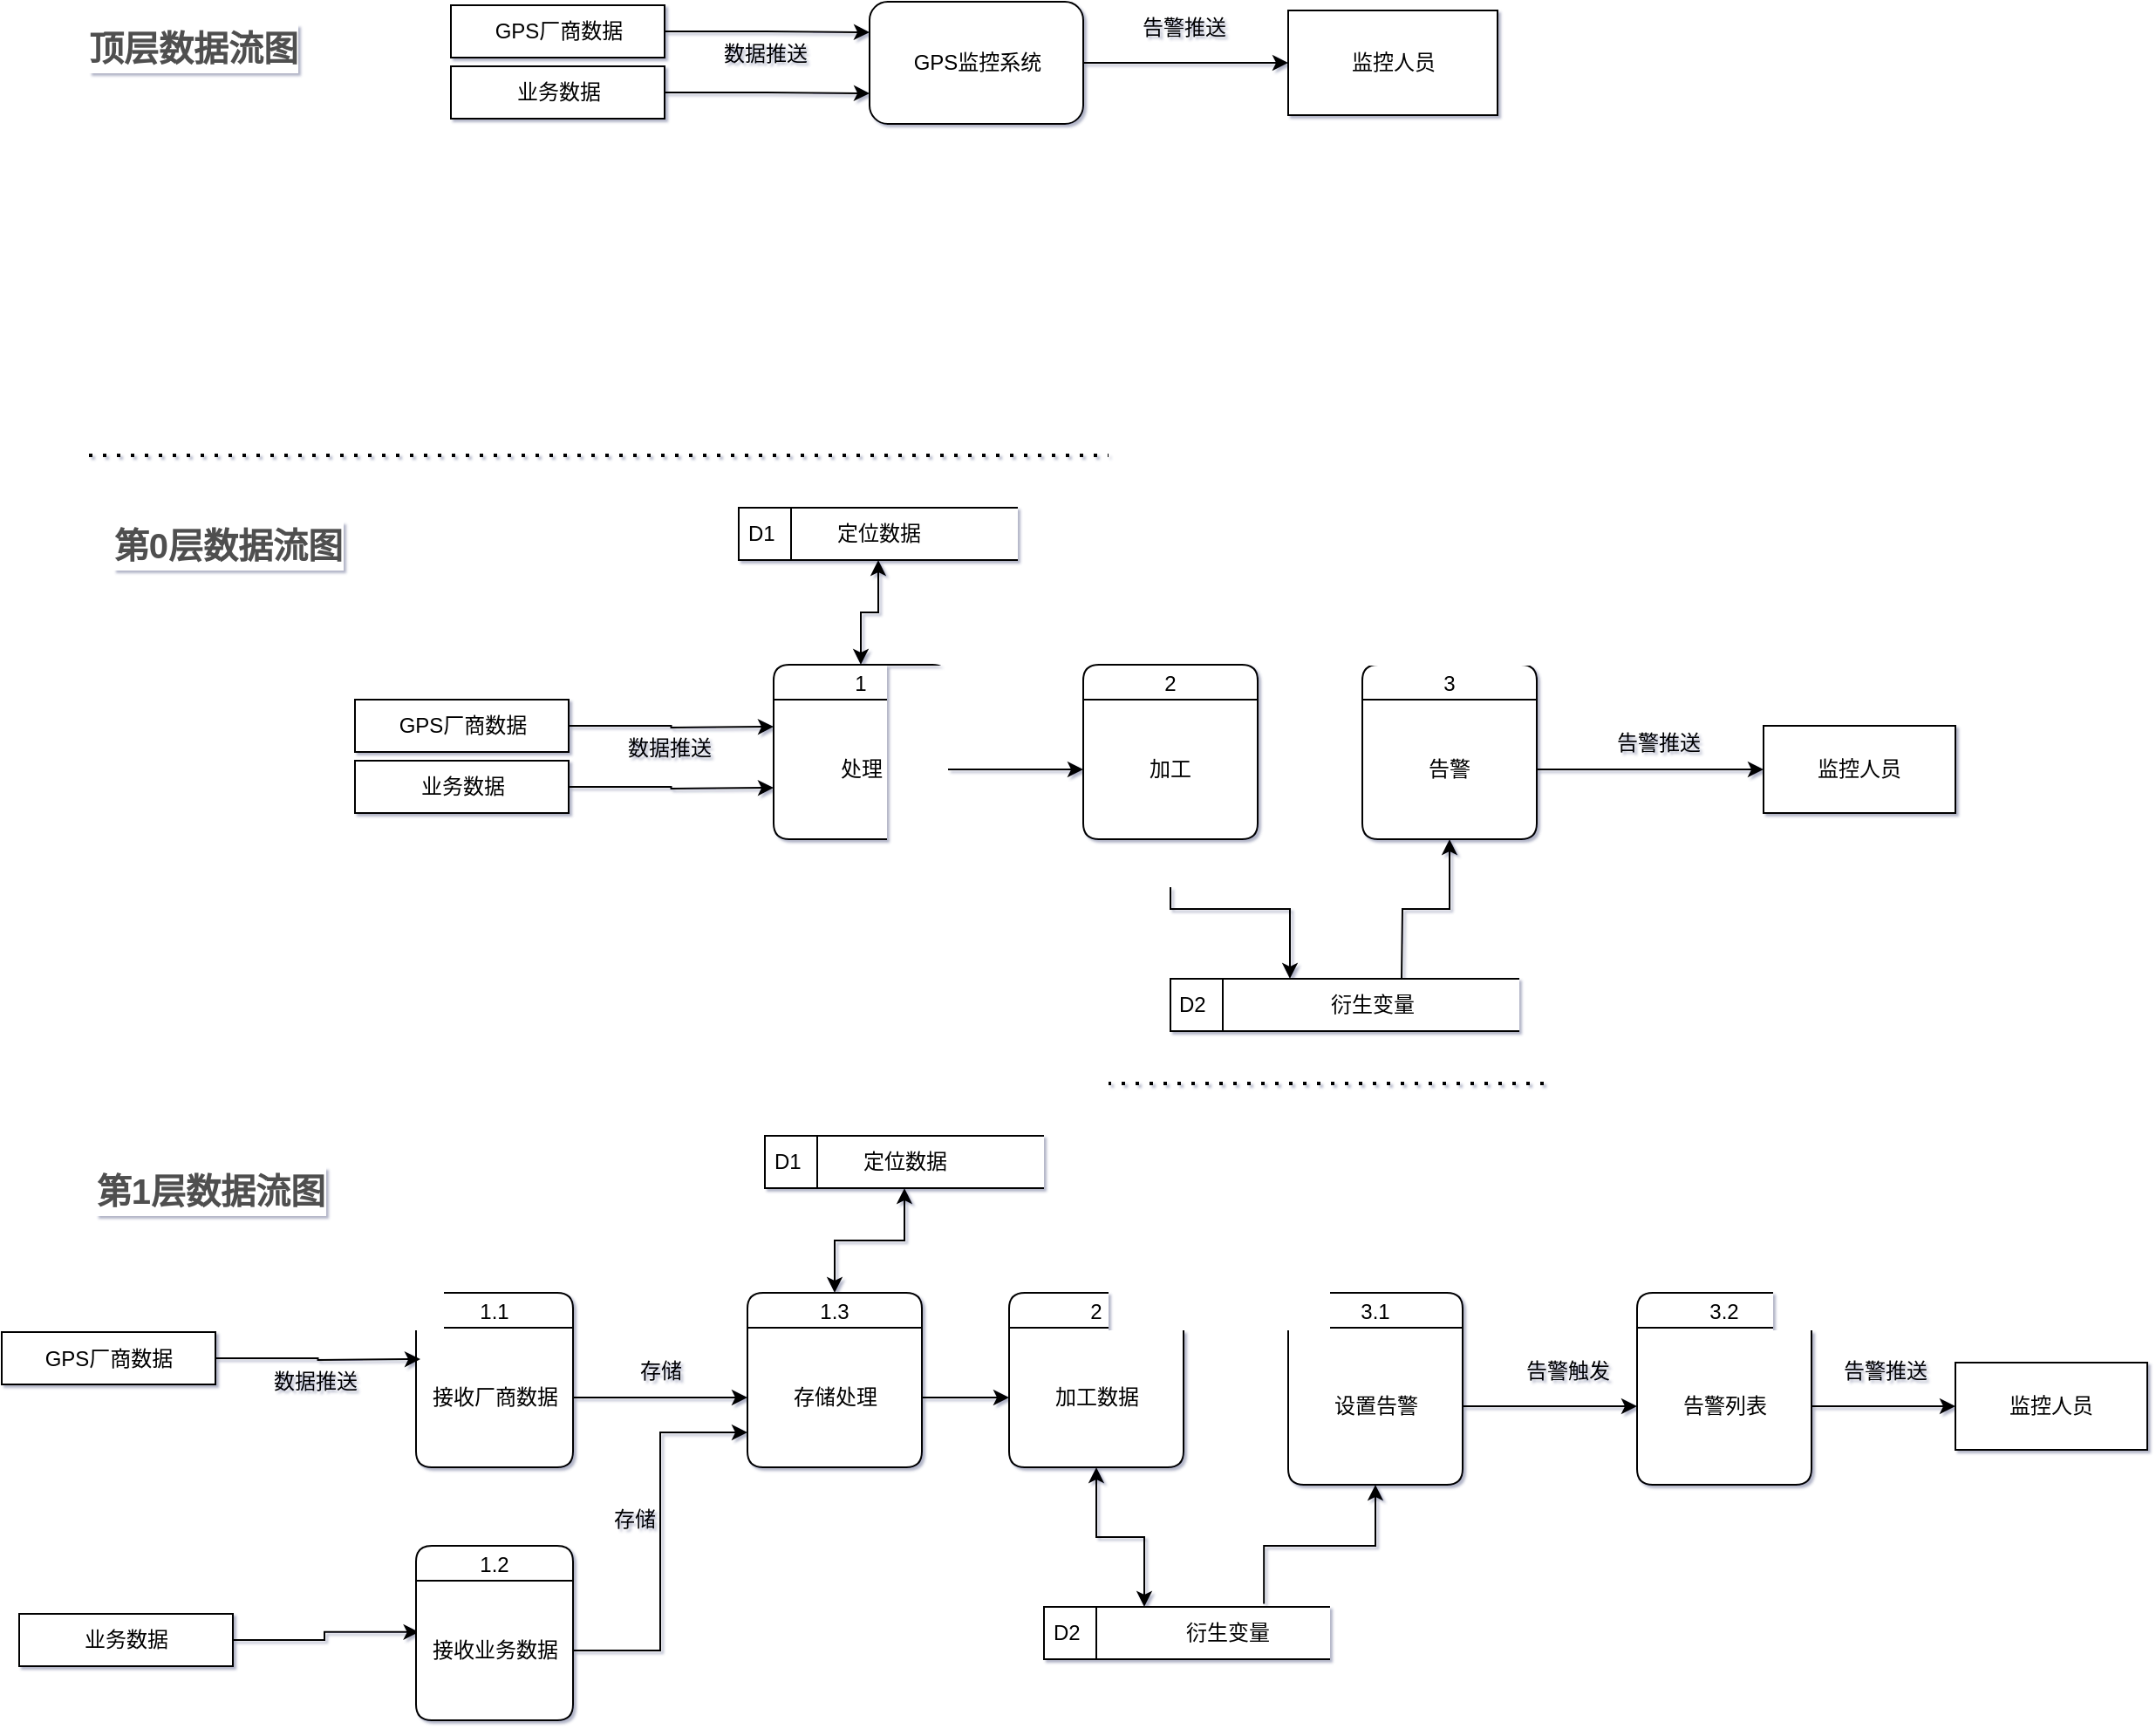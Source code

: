 <mxfile version="20.3.1" type="github">
  <diagram name="Page-1" id="b520641d-4fe3-3701-9064-5fc419738815">
    <mxGraphModel dx="1632" dy="946" grid="1" gridSize="10" guides="1" tooltips="1" connect="1" arrows="1" fold="1" page="1" pageScale="1" pageWidth="1654" pageHeight="1169" background="none" math="0" shadow="1">
      <root>
        <mxCell id="0" />
        <mxCell id="1" parent="0" />
        <mxCell id="GAWejYHowwfh6FQVTsCk-2" value="D1" style="html=1;dashed=0;whitespace=wrap;shape=mxgraph.dfd.dataStoreID;align=left;spacingLeft=3;points=[[0,0],[0.5,0],[1,0],[0,0.5],[1,0.5],[0,1],[0.5,1],[1,1]];" vertex="1" parent="1">
          <mxGeometry x="492.5" y="330" width="160" height="30" as="geometry" />
        </mxCell>
        <mxCell id="GAWejYHowwfh6FQVTsCk-23" style="edgeStyle=orthogonalEdgeStyle;rounded=0;orthogonalLoop=1;jettySize=auto;html=1;entryX=0.5;entryY=1;entryDx=0;entryDy=0;startArrow=classic;startFill=1;" edge="1" parent="1" source="GAWejYHowwfh6FQVTsCk-4" target="GAWejYHowwfh6FQVTsCk-16">
          <mxGeometry relative="1" as="geometry" />
        </mxCell>
        <mxCell id="GAWejYHowwfh6FQVTsCk-4" value="1" style="swimlane;fontStyle=0;childLayout=stackLayout;horizontal=1;startSize=20;fillColor=#ffffff;horizontalStack=0;resizeParent=1;resizeParentMax=0;resizeLast=0;collapsible=0;marginBottom=0;swimlaneFillColor=#ffffff;rounded=1;" vertex="1" parent="1">
          <mxGeometry x="512.5" y="420" width="100" height="100" as="geometry" />
        </mxCell>
        <mxCell id="GAWejYHowwfh6FQVTsCk-15" value="处理" style="text;html=1;strokeColor=none;fillColor=none;align=center;verticalAlign=middle;whiteSpace=wrap;rounded=0;" vertex="1" parent="GAWejYHowwfh6FQVTsCk-4">
          <mxGeometry y="20" width="100" height="80" as="geometry" />
        </mxCell>
        <mxCell id="GAWejYHowwfh6FQVTsCk-10" value="" style="edgeStyle=orthogonalEdgeStyle;rounded=0;orthogonalLoop=1;jettySize=auto;html=1;entryX=0;entryY=0.5;entryDx=0;entryDy=0;" edge="1" parent="1" source="GAWejYHowwfh6FQVTsCk-6" target="GAWejYHowwfh6FQVTsCk-11">
          <mxGeometry relative="1" as="geometry">
            <mxPoint x="737.5" y="70" as="targetPoint" />
          </mxGeometry>
        </mxCell>
        <mxCell id="GAWejYHowwfh6FQVTsCk-6" value="GPS监控系统" style="rounded=1;whiteSpace=wrap;html=1;" vertex="1" parent="1">
          <mxGeometry x="567.5" y="40" width="122.5" height="70" as="geometry" />
        </mxCell>
        <mxCell id="GAWejYHowwfh6FQVTsCk-84" style="edgeStyle=orthogonalEdgeStyle;rounded=0;orthogonalLoop=1;jettySize=auto;html=1;exitX=1;exitY=0.5;exitDx=0;exitDy=0;entryX=0;entryY=0.25;entryDx=0;entryDy=0;startArrow=none;startFill=0;" edge="1" parent="1" source="GAWejYHowwfh6FQVTsCk-7" target="GAWejYHowwfh6FQVTsCk-6">
          <mxGeometry relative="1" as="geometry" />
        </mxCell>
        <mxCell id="GAWejYHowwfh6FQVTsCk-7" value="GPS厂商数据" style="rounded=0;whiteSpace=wrap;html=1;" vertex="1" parent="1">
          <mxGeometry x="327.5" y="42" width="122.5" height="30" as="geometry" />
        </mxCell>
        <mxCell id="GAWejYHowwfh6FQVTsCk-11" value="监控人员" style="rounded=0;whiteSpace=wrap;html=1;" vertex="1" parent="1">
          <mxGeometry x="807.5" y="45" width="120" height="60" as="geometry" />
        </mxCell>
        <mxCell id="GAWejYHowwfh6FQVTsCk-12" value="数据推送" style="text;html=1;strokeColor=none;fillColor=none;align=center;verticalAlign=middle;whiteSpace=wrap;rounded=0;" vertex="1" parent="1">
          <mxGeometry x="477.5" y="55" width="60" height="30" as="geometry" />
        </mxCell>
        <mxCell id="GAWejYHowwfh6FQVTsCk-13" value="告警推送" style="text;html=1;strokeColor=none;fillColor=none;align=center;verticalAlign=middle;whiteSpace=wrap;rounded=0;" vertex="1" parent="1">
          <mxGeometry x="717.5" y="40" width="60" height="30" as="geometry" />
        </mxCell>
        <mxCell id="GAWejYHowwfh6FQVTsCk-16" value="定位数据" style="text;html=1;strokeColor=none;fillColor=none;align=center;verticalAlign=middle;whiteSpace=wrap;rounded=0;" vertex="1" parent="1">
          <mxGeometry x="522.5" y="330" width="100" height="30" as="geometry" />
        </mxCell>
        <mxCell id="GAWejYHowwfh6FQVTsCk-24" value="D2" style="html=1;dashed=0;whitespace=wrap;shape=mxgraph.dfd.dataStoreID;align=left;spacingLeft=3;points=[[0,0],[0.5,0],[1,0],[0,0.5],[1,0.5],[0,1],[0.5,1],[1,1]];" vertex="1" parent="1">
          <mxGeometry x="740" y="600" width="200" height="30" as="geometry" />
        </mxCell>
        <mxCell id="GAWejYHowwfh6FQVTsCk-35" style="edgeStyle=orthogonalEdgeStyle;rounded=0;orthogonalLoop=1;jettySize=auto;html=1;exitX=0.75;exitY=0;exitDx=0;exitDy=0;entryX=0.5;entryY=1;entryDx=0;entryDy=0;startArrow=none;startFill=0;" edge="1" parent="1" target="GAWejYHowwfh6FQVTsCk-28">
          <mxGeometry relative="1" as="geometry">
            <mxPoint x="872.5" y="600.0" as="sourcePoint" />
          </mxGeometry>
        </mxCell>
        <mxCell id="GAWejYHowwfh6FQVTsCk-25" value="衍生变量" style="text;html=1;strokeColor=none;fillColor=none;align=center;verticalAlign=middle;whiteSpace=wrap;rounded=0;" vertex="1" parent="1">
          <mxGeometry x="761" y="600" width="190" height="30" as="geometry" />
        </mxCell>
        <mxCell id="GAWejYHowwfh6FQVTsCk-26" style="edgeStyle=orthogonalEdgeStyle;rounded=0;orthogonalLoop=1;jettySize=auto;html=1;exitX=0.5;exitY=1;exitDx=0;exitDy=0;startArrow=none;startFill=0;entryX=0.25;entryY=0;entryDx=0;entryDy=0;" edge="1" parent="1" source="GAWejYHowwfh6FQVTsCk-98" target="GAWejYHowwfh6FQVTsCk-25">
          <mxGeometry relative="1" as="geometry">
            <mxPoint x="612.5" y="580" as="targetPoint" />
          </mxGeometry>
        </mxCell>
        <mxCell id="GAWejYHowwfh6FQVTsCk-27" value="3" style="swimlane;fontStyle=0;childLayout=stackLayout;horizontal=1;startSize=20;fillColor=#ffffff;horizontalStack=0;resizeParent=1;resizeParentMax=0;resizeLast=0;collapsible=0;marginBottom=0;swimlaneFillColor=#ffffff;rounded=1;" vertex="1" parent="1">
          <mxGeometry x="850" y="420" width="100" height="100" as="geometry" />
        </mxCell>
        <mxCell id="GAWejYHowwfh6FQVTsCk-28" value="告警" style="text;html=1;strokeColor=none;fillColor=none;align=center;verticalAlign=middle;whiteSpace=wrap;rounded=0;" vertex="1" parent="GAWejYHowwfh6FQVTsCk-27">
          <mxGeometry y="20" width="100" height="80" as="geometry" />
        </mxCell>
        <mxCell id="GAWejYHowwfh6FQVTsCk-32" value="监控人员" style="rounded=0;whiteSpace=wrap;html=1;" vertex="1" parent="1">
          <mxGeometry x="1080" y="455" width="110" height="50" as="geometry" />
        </mxCell>
        <mxCell id="GAWejYHowwfh6FQVTsCk-34" style="edgeStyle=orthogonalEdgeStyle;rounded=0;orthogonalLoop=1;jettySize=auto;html=1;exitX=1;exitY=0.5;exitDx=0;exitDy=0;entryX=0;entryY=0.5;entryDx=0;entryDy=0;startArrow=none;startFill=0;" edge="1" parent="1" source="GAWejYHowwfh6FQVTsCk-28" target="GAWejYHowwfh6FQVTsCk-32">
          <mxGeometry relative="1" as="geometry" />
        </mxCell>
        <mxCell id="GAWejYHowwfh6FQVTsCk-36" value="告警推送" style="text;html=1;strokeColor=none;fillColor=none;align=center;verticalAlign=middle;whiteSpace=wrap;rounded=0;" vertex="1" parent="1">
          <mxGeometry x="990" y="450" width="60" height="30" as="geometry" />
        </mxCell>
        <mxCell id="GAWejYHowwfh6FQVTsCk-39" value="D1" style="html=1;dashed=0;whitespace=wrap;shape=mxgraph.dfd.dataStoreID;align=left;spacingLeft=3;points=[[0,0],[0.5,0],[1,0],[0,0.5],[1,0.5],[0,1],[0.5,1],[1,1]];" vertex="1" parent="1">
          <mxGeometry x="507.5" y="690" width="160" height="30" as="geometry" />
        </mxCell>
        <mxCell id="GAWejYHowwfh6FQVTsCk-42" style="edgeStyle=orthogonalEdgeStyle;rounded=0;orthogonalLoop=1;jettySize=auto;html=1;entryX=0.5;entryY=1;entryDx=0;entryDy=0;startArrow=classic;startFill=1;" edge="1" parent="1" source="GAWejYHowwfh6FQVTsCk-43" target="GAWejYHowwfh6FQVTsCk-45">
          <mxGeometry relative="1" as="geometry" />
        </mxCell>
        <mxCell id="GAWejYHowwfh6FQVTsCk-43" value="1.3" style="swimlane;fontStyle=0;childLayout=stackLayout;horizontal=1;startSize=20;fillColor=#ffffff;horizontalStack=0;resizeParent=1;resizeParentMax=0;resizeLast=0;collapsible=0;marginBottom=0;swimlaneFillColor=#ffffff;rounded=1;" vertex="1" parent="1">
          <mxGeometry x="497.5" y="780" width="100" height="100" as="geometry" />
        </mxCell>
        <mxCell id="GAWejYHowwfh6FQVTsCk-44" value="存储处理" style="text;html=1;strokeColor=none;fillColor=none;align=center;verticalAlign=middle;whiteSpace=wrap;rounded=0;" vertex="1" parent="GAWejYHowwfh6FQVTsCk-43">
          <mxGeometry y="20" width="100" height="80" as="geometry" />
        </mxCell>
        <mxCell id="GAWejYHowwfh6FQVTsCk-45" value="定位数据" style="text;html=1;strokeColor=none;fillColor=none;align=center;verticalAlign=middle;whiteSpace=wrap;rounded=0;" vertex="1" parent="1">
          <mxGeometry x="537.5" y="690" width="100" height="30" as="geometry" />
        </mxCell>
        <mxCell id="GAWejYHowwfh6FQVTsCk-47" value="D2" style="html=1;dashed=0;whitespace=wrap;shape=mxgraph.dfd.dataStoreID;align=left;spacingLeft=3;points=[[0,0],[0.5,0],[1,0],[0,0.5],[1,0.5],[0,1],[0.5,1],[1,1]];" vertex="1" parent="1">
          <mxGeometry x="667.5" y="960" width="200" height="30" as="geometry" />
        </mxCell>
        <mxCell id="GAWejYHowwfh6FQVTsCk-48" style="edgeStyle=orthogonalEdgeStyle;rounded=0;orthogonalLoop=1;jettySize=auto;html=1;exitX=0.611;exitY=-0.06;exitDx=0;exitDy=0;entryX=0.5;entryY=1;entryDx=0;entryDy=0;startArrow=none;startFill=0;exitPerimeter=0;" edge="1" parent="1" source="GAWejYHowwfh6FQVTsCk-49" target="GAWejYHowwfh6FQVTsCk-52">
          <mxGeometry relative="1" as="geometry">
            <mxPoint x="830" y="960" as="sourcePoint" />
          </mxGeometry>
        </mxCell>
        <mxCell id="GAWejYHowwfh6FQVTsCk-49" value="衍生变量" style="text;html=1;strokeColor=none;fillColor=none;align=center;verticalAlign=middle;whiteSpace=wrap;rounded=0;" vertex="1" parent="1">
          <mxGeometry x="677.5" y="960" width="190" height="30" as="geometry" />
        </mxCell>
        <mxCell id="GAWejYHowwfh6FQVTsCk-50" style="edgeStyle=orthogonalEdgeStyle;rounded=0;orthogonalLoop=1;jettySize=auto;html=1;exitX=0.5;exitY=1;exitDx=0;exitDy=0;startArrow=classic;startFill=1;entryX=0.25;entryY=0;entryDx=0;entryDy=0;" edge="1" parent="1" source="GAWejYHowwfh6FQVTsCk-68" target="GAWejYHowwfh6FQVTsCk-49">
          <mxGeometry relative="1" as="geometry">
            <mxPoint x="627.5" y="940" as="targetPoint" />
          </mxGeometry>
        </mxCell>
        <mxCell id="GAWejYHowwfh6FQVTsCk-51" value="3.1" style="swimlane;fontStyle=0;childLayout=stackLayout;horizontal=1;startSize=20;fillColor=#ffffff;horizontalStack=0;resizeParent=1;resizeParentMax=0;resizeLast=0;collapsible=0;marginBottom=0;swimlaneFillColor=#ffffff;rounded=1;" vertex="1" parent="1">
          <mxGeometry x="807.5" y="780" width="100" height="110" as="geometry" />
        </mxCell>
        <mxCell id="GAWejYHowwfh6FQVTsCk-52" value="设置告警" style="text;html=1;strokeColor=none;fillColor=none;align=center;verticalAlign=middle;whiteSpace=wrap;rounded=0;" vertex="1" parent="GAWejYHowwfh6FQVTsCk-51">
          <mxGeometry y="20" width="100" height="90" as="geometry" />
        </mxCell>
        <mxCell id="GAWejYHowwfh6FQVTsCk-54" style="edgeStyle=orthogonalEdgeStyle;rounded=0;orthogonalLoop=1;jettySize=auto;html=1;exitX=1;exitY=0.5;exitDx=0;exitDy=0;startArrow=none;startFill=0;" edge="1" parent="1" source="GAWejYHowwfh6FQVTsCk-52">
          <mxGeometry relative="1" as="geometry">
            <mxPoint x="1007.5" y="845" as="targetPoint" />
          </mxGeometry>
        </mxCell>
        <mxCell id="GAWejYHowwfh6FQVTsCk-55" value="告警触发" style="text;html=1;strokeColor=none;fillColor=none;align=center;verticalAlign=middle;whiteSpace=wrap;rounded=0;" vertex="1" parent="1">
          <mxGeometry x="937.5" y="810" width="60" height="30" as="geometry" />
        </mxCell>
        <mxCell id="GAWejYHowwfh6FQVTsCk-60" value="1.1" style="swimlane;fontStyle=0;childLayout=stackLayout;horizontal=1;startSize=20;fillColor=#ffffff;horizontalStack=0;resizeParent=1;resizeParentMax=0;resizeLast=0;collapsible=0;marginBottom=0;swimlaneFillColor=#ffffff;rounded=1;" vertex="1" parent="1">
          <mxGeometry x="307.5" y="780" width="90" height="100" as="geometry" />
        </mxCell>
        <mxCell id="GAWejYHowwfh6FQVTsCk-61" value="接收厂商数据" style="text;html=1;strokeColor=none;fillColor=none;align=center;verticalAlign=middle;whiteSpace=wrap;rounded=0;" vertex="1" parent="GAWejYHowwfh6FQVTsCk-60">
          <mxGeometry y="20" width="90" height="80" as="geometry" />
        </mxCell>
        <mxCell id="GAWejYHowwfh6FQVTsCk-63" style="edgeStyle=orthogonalEdgeStyle;rounded=0;orthogonalLoop=1;jettySize=auto;html=1;exitX=1;exitY=0.5;exitDx=0;exitDy=0;startArrow=none;startFill=0;" edge="1" parent="1" source="GAWejYHowwfh6FQVTsCk-61" target="GAWejYHowwfh6FQVTsCk-44">
          <mxGeometry relative="1" as="geometry" />
        </mxCell>
        <mxCell id="GAWejYHowwfh6FQVTsCk-65" value="存储" style="text;html=1;strokeColor=none;fillColor=none;align=center;verticalAlign=middle;whiteSpace=wrap;rounded=0;" vertex="1" parent="1">
          <mxGeometry x="397.5" y="810" width="100" height="30" as="geometry" />
        </mxCell>
        <mxCell id="GAWejYHowwfh6FQVTsCk-67" value="2" style="swimlane;fontStyle=0;childLayout=stackLayout;horizontal=1;startSize=20;fillColor=#ffffff;horizontalStack=0;resizeParent=1;resizeParentMax=0;resizeLast=0;collapsible=0;marginBottom=0;swimlaneFillColor=#ffffff;rounded=1;" vertex="1" parent="1">
          <mxGeometry x="647.5" y="780" width="100" height="100" as="geometry" />
        </mxCell>
        <mxCell id="GAWejYHowwfh6FQVTsCk-68" value="加工数据" style="text;html=1;strokeColor=none;fillColor=none;align=center;verticalAlign=middle;whiteSpace=wrap;rounded=0;" vertex="1" parent="GAWejYHowwfh6FQVTsCk-67">
          <mxGeometry y="20" width="100" height="80" as="geometry" />
        </mxCell>
        <mxCell id="GAWejYHowwfh6FQVTsCk-69" style="edgeStyle=orthogonalEdgeStyle;rounded=0;orthogonalLoop=1;jettySize=auto;html=1;exitX=1;exitY=0.5;exitDx=0;exitDy=0;startArrow=none;startFill=0;" edge="1" parent="1" source="GAWejYHowwfh6FQVTsCk-44" target="GAWejYHowwfh6FQVTsCk-68">
          <mxGeometry relative="1" as="geometry" />
        </mxCell>
        <mxCell id="GAWejYHowwfh6FQVTsCk-71" value="3.2" style="swimlane;fontStyle=0;childLayout=stackLayout;horizontal=1;startSize=20;fillColor=#ffffff;horizontalStack=0;resizeParent=1;resizeParentMax=0;resizeLast=0;collapsible=0;marginBottom=0;swimlaneFillColor=#ffffff;rounded=1;" vertex="1" parent="1">
          <mxGeometry x="1007.5" y="780" width="100" height="110" as="geometry" />
        </mxCell>
        <mxCell id="GAWejYHowwfh6FQVTsCk-72" value="告警列表" style="text;html=1;strokeColor=none;fillColor=none;align=center;verticalAlign=middle;whiteSpace=wrap;rounded=0;" vertex="1" parent="GAWejYHowwfh6FQVTsCk-71">
          <mxGeometry y="20" width="100" height="90" as="geometry" />
        </mxCell>
        <mxCell id="GAWejYHowwfh6FQVTsCk-74" value="监控人员" style="rounded=0;whiteSpace=wrap;html=1;" vertex="1" parent="1">
          <mxGeometry x="1190" y="820" width="110" height="50" as="geometry" />
        </mxCell>
        <mxCell id="GAWejYHowwfh6FQVTsCk-76" value="告警推送" style="text;html=1;strokeColor=none;fillColor=none;align=center;verticalAlign=middle;whiteSpace=wrap;rounded=0;" vertex="1" parent="1">
          <mxGeometry x="1120" y="810" width="60" height="30" as="geometry" />
        </mxCell>
        <mxCell id="GAWejYHowwfh6FQVTsCk-78" value="" style="endArrow=none;dashed=1;html=1;dashPattern=1 3;strokeWidth=2;rounded=0;" edge="1" parent="1">
          <mxGeometry width="50" height="50" relative="1" as="geometry">
            <mxPoint x="120" y="300" as="sourcePoint" />
            <mxPoint x="1160" y="300" as="targetPoint" />
          </mxGeometry>
        </mxCell>
        <mxCell id="GAWejYHowwfh6FQVTsCk-79" value="" style="endArrow=none;dashed=1;html=1;dashPattern=1 3;strokeWidth=2;rounded=0;" edge="1" parent="1">
          <mxGeometry width="50" height="50" relative="1" as="geometry">
            <mxPoint x="120" y="660" as="sourcePoint" />
            <mxPoint x="1160" y="660" as="targetPoint" />
          </mxGeometry>
        </mxCell>
        <mxCell id="GAWejYHowwfh6FQVTsCk-80" value="&lt;h3 style=&quot;box-sizing: border-box; outline: 0px; margin: 8px 0px 16px; padding: 0px; font-family: &amp;quot;PingFang SC&amp;quot;, &amp;quot;Microsoft YaHei&amp;quot;, SimHei, Arial, SimSun; font-size: 20px; color: rgb(79, 79, 79); line-height: 28px; overflow-wrap: break-word; font-variant-ligatures: no-common-ligatures; text-align: start; background-color: rgb(255, 255, 255);&quot;&gt;顶层数据流图&lt;/h3&gt;" style="text;html=1;strokeColor=none;fillColor=none;align=center;verticalAlign=middle;whiteSpace=wrap;rounded=0;" vertex="1" parent="1">
          <mxGeometry x="90" y="55" width="180" height="30" as="geometry" />
        </mxCell>
        <mxCell id="GAWejYHowwfh6FQVTsCk-81" value="&lt;h3 style=&quot;box-sizing: border-box; outline: 0px; margin: 8px 0px 16px; padding: 0px; font-family: &amp;quot;PingFang SC&amp;quot;, &amp;quot;Microsoft YaHei&amp;quot;, SimHei, Arial, SimSun; font-size: 20px; color: rgb(79, 79, 79); line-height: 28px; overflow-wrap: break-word; font-variant-ligatures: no-common-ligatures; text-align: start; background-color: rgb(255, 255, 255);&quot;&gt;第0层数据流图&lt;/h3&gt;" style="text;html=1;strokeColor=none;fillColor=none;align=center;verticalAlign=middle;whiteSpace=wrap;rounded=0;" vertex="1" parent="1">
          <mxGeometry x="110" y="340" width="180" height="30" as="geometry" />
        </mxCell>
        <mxCell id="GAWejYHowwfh6FQVTsCk-82" value="&lt;h3 style=&quot;box-sizing: border-box; outline: 0px; margin: 8px 0px 16px; padding: 0px; font-family: &amp;quot;PingFang SC&amp;quot;, &amp;quot;Microsoft YaHei&amp;quot;, SimHei, Arial, SimSun; font-size: 20px; color: rgb(79, 79, 79); line-height: 28px; overflow-wrap: break-word; font-variant-ligatures: no-common-ligatures; text-align: start; background-color: rgb(255, 255, 255);&quot;&gt;第1层数据流图&lt;/h3&gt;" style="text;html=1;strokeColor=none;fillColor=none;align=center;verticalAlign=middle;whiteSpace=wrap;rounded=0;" vertex="1" parent="1">
          <mxGeometry x="100" y="710" width="180" height="30" as="geometry" />
        </mxCell>
        <mxCell id="GAWejYHowwfh6FQVTsCk-83" style="edgeStyle=orthogonalEdgeStyle;rounded=0;orthogonalLoop=1;jettySize=auto;html=1;exitX=1;exitY=0.5;exitDx=0;exitDy=0;entryX=0;entryY=0.5;entryDx=0;entryDy=0;startArrow=none;startFill=0;" edge="1" parent="1" source="GAWejYHowwfh6FQVTsCk-72" target="GAWejYHowwfh6FQVTsCk-74">
          <mxGeometry relative="1" as="geometry" />
        </mxCell>
        <mxCell id="GAWejYHowwfh6FQVTsCk-86" style="edgeStyle=orthogonalEdgeStyle;rounded=0;orthogonalLoop=1;jettySize=auto;html=1;exitX=1;exitY=0.5;exitDx=0;exitDy=0;entryX=0;entryY=0.75;entryDx=0;entryDy=0;startArrow=none;startFill=0;" edge="1" parent="1" source="GAWejYHowwfh6FQVTsCk-85" target="GAWejYHowwfh6FQVTsCk-6">
          <mxGeometry relative="1" as="geometry" />
        </mxCell>
        <mxCell id="GAWejYHowwfh6FQVTsCk-85" value="业务数据" style="rounded=0;whiteSpace=wrap;html=1;" vertex="1" parent="1">
          <mxGeometry x="327.5" y="77" width="122.5" height="30" as="geometry" />
        </mxCell>
        <mxCell id="GAWejYHowwfh6FQVTsCk-87" style="edgeStyle=orthogonalEdgeStyle;rounded=0;orthogonalLoop=1;jettySize=auto;html=1;exitX=1;exitY=0.5;exitDx=0;exitDy=0;entryX=0;entryY=0.25;entryDx=0;entryDy=0;startArrow=none;startFill=0;" edge="1" parent="1" source="GAWejYHowwfh6FQVTsCk-88">
          <mxGeometry relative="1" as="geometry">
            <mxPoint x="512.5" y="455.5" as="targetPoint" />
          </mxGeometry>
        </mxCell>
        <mxCell id="GAWejYHowwfh6FQVTsCk-88" value="GPS厂商数据" style="rounded=0;whiteSpace=wrap;html=1;" vertex="1" parent="1">
          <mxGeometry x="272.5" y="440" width="122.5" height="30" as="geometry" />
        </mxCell>
        <mxCell id="GAWejYHowwfh6FQVTsCk-89" value="数据推送" style="text;html=1;strokeColor=none;fillColor=none;align=center;verticalAlign=middle;whiteSpace=wrap;rounded=0;" vertex="1" parent="1">
          <mxGeometry x="422.5" y="453" width="60" height="30" as="geometry" />
        </mxCell>
        <mxCell id="GAWejYHowwfh6FQVTsCk-90" style="edgeStyle=orthogonalEdgeStyle;rounded=0;orthogonalLoop=1;jettySize=auto;html=1;exitX=1;exitY=0.5;exitDx=0;exitDy=0;entryX=0;entryY=0.75;entryDx=0;entryDy=0;startArrow=none;startFill=0;" edge="1" parent="1" source="GAWejYHowwfh6FQVTsCk-91">
          <mxGeometry relative="1" as="geometry">
            <mxPoint x="512.5" y="490.5" as="targetPoint" />
          </mxGeometry>
        </mxCell>
        <mxCell id="GAWejYHowwfh6FQVTsCk-91" value="业务数据" style="rounded=0;whiteSpace=wrap;html=1;" vertex="1" parent="1">
          <mxGeometry x="272.5" y="475" width="122.5" height="30" as="geometry" />
        </mxCell>
        <mxCell id="GAWejYHowwfh6FQVTsCk-92" style="edgeStyle=orthogonalEdgeStyle;rounded=0;orthogonalLoop=1;jettySize=auto;html=1;exitX=1;exitY=0.5;exitDx=0;exitDy=0;entryX=0;entryY=0.25;entryDx=0;entryDy=0;startArrow=none;startFill=0;" edge="1" parent="1" source="GAWejYHowwfh6FQVTsCk-93">
          <mxGeometry relative="1" as="geometry">
            <mxPoint x="310" y="818" as="targetPoint" />
          </mxGeometry>
        </mxCell>
        <mxCell id="GAWejYHowwfh6FQVTsCk-93" value="GPS厂商数据" style="rounded=0;whiteSpace=wrap;html=1;" vertex="1" parent="1">
          <mxGeometry x="70" y="802.5" width="122.5" height="30" as="geometry" />
        </mxCell>
        <mxCell id="GAWejYHowwfh6FQVTsCk-94" value="数据推送" style="text;html=1;strokeColor=none;fillColor=none;align=center;verticalAlign=middle;whiteSpace=wrap;rounded=0;" vertex="1" parent="1">
          <mxGeometry x="220" y="815.5" width="60" height="30" as="geometry" />
        </mxCell>
        <mxCell id="GAWejYHowwfh6FQVTsCk-95" style="edgeStyle=orthogonalEdgeStyle;rounded=0;orthogonalLoop=1;jettySize=auto;html=1;exitX=1;exitY=0.5;exitDx=0;exitDy=0;entryX=0.02;entryY=0.368;entryDx=0;entryDy=0;startArrow=none;startFill=0;entryPerimeter=0;" edge="1" parent="1" source="GAWejYHowwfh6FQVTsCk-96" target="GAWejYHowwfh6FQVTsCk-102">
          <mxGeometry relative="1" as="geometry">
            <mxPoint x="320" y="995.5" as="targetPoint" />
          </mxGeometry>
        </mxCell>
        <mxCell id="GAWejYHowwfh6FQVTsCk-96" value="业务数据" style="rounded=0;whiteSpace=wrap;html=1;" vertex="1" parent="1">
          <mxGeometry x="80" y="964" width="122.5" height="30" as="geometry" />
        </mxCell>
        <mxCell id="GAWejYHowwfh6FQVTsCk-97" value="2" style="swimlane;fontStyle=0;childLayout=stackLayout;horizontal=1;startSize=20;fillColor=#ffffff;horizontalStack=0;resizeParent=1;resizeParentMax=0;resizeLast=0;collapsible=0;marginBottom=0;swimlaneFillColor=#ffffff;rounded=1;" vertex="1" parent="1">
          <mxGeometry x="690" y="420" width="100" height="100" as="geometry" />
        </mxCell>
        <mxCell id="GAWejYHowwfh6FQVTsCk-98" value="加工" style="text;html=1;strokeColor=none;fillColor=none;align=center;verticalAlign=middle;whiteSpace=wrap;rounded=0;" vertex="1" parent="GAWejYHowwfh6FQVTsCk-97">
          <mxGeometry y="20" width="100" height="80" as="geometry" />
        </mxCell>
        <mxCell id="GAWejYHowwfh6FQVTsCk-100" style="edgeStyle=orthogonalEdgeStyle;rounded=0;orthogonalLoop=1;jettySize=auto;html=1;exitX=1;exitY=0.5;exitDx=0;exitDy=0;entryX=0;entryY=0.5;entryDx=0;entryDy=0;startArrow=none;startFill=0;" edge="1" parent="1" source="GAWejYHowwfh6FQVTsCk-15" target="GAWejYHowwfh6FQVTsCk-98">
          <mxGeometry relative="1" as="geometry" />
        </mxCell>
        <mxCell id="GAWejYHowwfh6FQVTsCk-101" value="1.2" style="swimlane;fontStyle=0;childLayout=stackLayout;horizontal=1;startSize=20;fillColor=#ffffff;horizontalStack=0;resizeParent=1;resizeParentMax=0;resizeLast=0;collapsible=0;marginBottom=0;swimlaneFillColor=#ffffff;rounded=1;" vertex="1" parent="1">
          <mxGeometry x="307.5" y="925" width="90" height="100" as="geometry" />
        </mxCell>
        <mxCell id="GAWejYHowwfh6FQVTsCk-102" value="接收业务数据" style="text;html=1;strokeColor=none;fillColor=none;align=center;verticalAlign=middle;whiteSpace=wrap;rounded=0;" vertex="1" parent="GAWejYHowwfh6FQVTsCk-101">
          <mxGeometry y="20" width="90" height="80" as="geometry" />
        </mxCell>
        <mxCell id="GAWejYHowwfh6FQVTsCk-104" style="edgeStyle=orthogonalEdgeStyle;rounded=0;orthogonalLoop=1;jettySize=auto;html=1;exitX=1;exitY=0.5;exitDx=0;exitDy=0;entryX=0;entryY=0.75;entryDx=0;entryDy=0;startArrow=none;startFill=0;" edge="1" parent="1" source="GAWejYHowwfh6FQVTsCk-102" target="GAWejYHowwfh6FQVTsCk-44">
          <mxGeometry relative="1" as="geometry" />
        </mxCell>
        <mxCell id="GAWejYHowwfh6FQVTsCk-105" value="存储" style="text;html=1;strokeColor=none;fillColor=none;align=center;verticalAlign=middle;whiteSpace=wrap;rounded=0;" vertex="1" parent="1">
          <mxGeometry x="382.5" y="895" width="100" height="30" as="geometry" />
        </mxCell>
      </root>
    </mxGraphModel>
  </diagram>
</mxfile>
